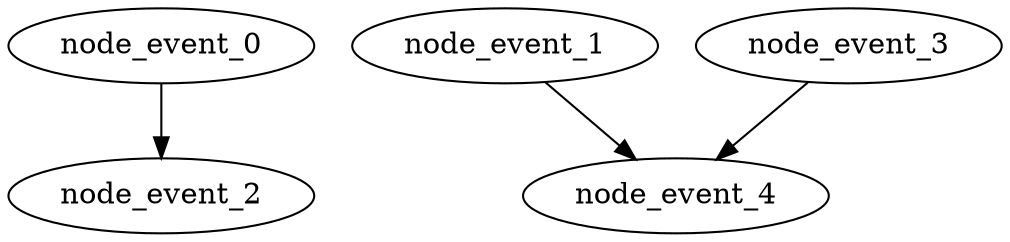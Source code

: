 digraph {
    node_event_0 [EventIndex="0" EventType="DotQasm.Scheduling.GateEvent" Depth="1" Dependencies="0" Latency="00:00:00.0010000" Priority="0.002"];
    node_event_1 [EventIndex="1" EventType="DotQasm.Scheduling.GateEvent" Depth="1" Dependencies="0" Latency="00:00:00.0010000" Priority="0.004"];
    node_event_2 [EventIndex="2" EventType="DotQasm.Scheduling.GateEvent" Depth="2" Dependencies="1" Latency="00:00:00.0010000" Priority="0.001"];
    node_event_3 [EventIndex="3" EventType="DotQasm.Scheduling.GateEvent" Depth="1" Dependencies="0" Latency="00:00:00.0010000" Priority="0.004"];
    node_event_4 [EventIndex="4" EventType="DotQasm.Scheduling.MeasurementEvent" Depth="2" Dependencies="2" Latency="00:00:00.0030000" Priority="0.003"];
    node_event_0 -> node_event_2;
    node_event_1 -> node_event_4;
    node_event_3 -> node_event_4;
}
